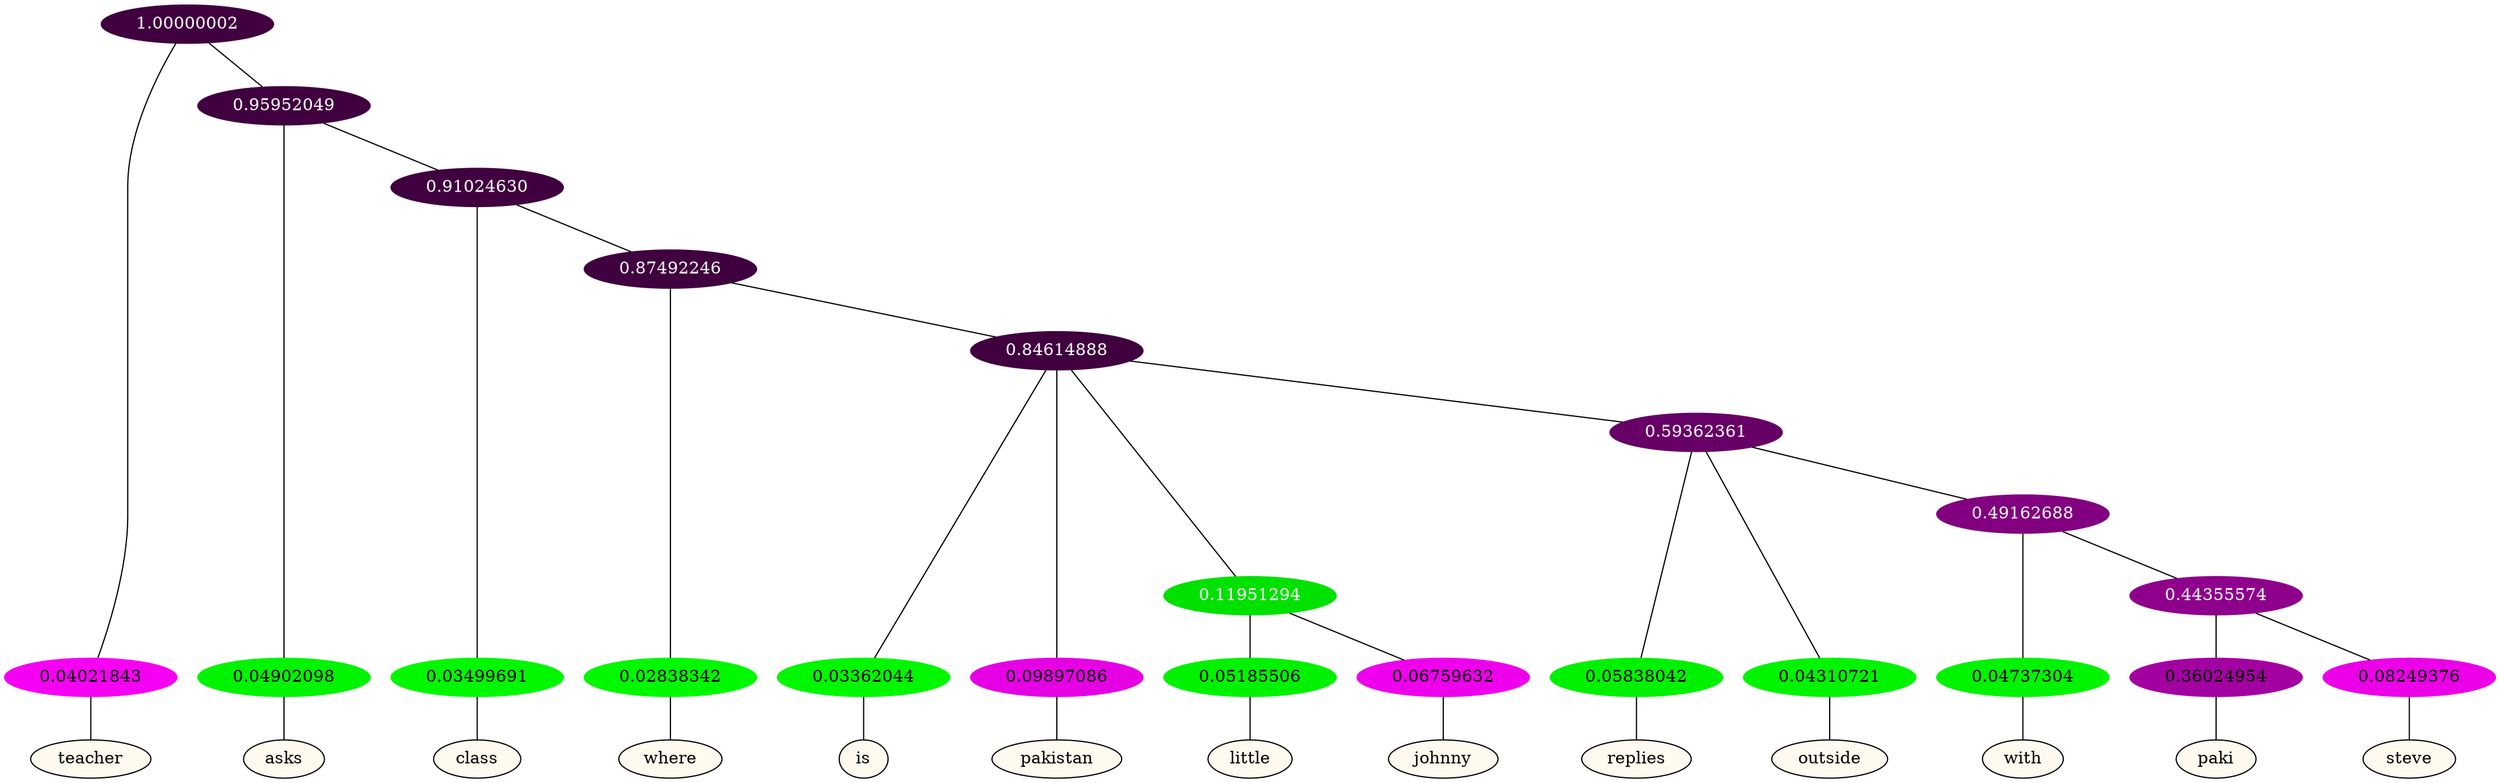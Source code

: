 graph {
	node [format=png height=0.15 nodesep=0.001 ordering=out overlap=prism overlap_scaling=0.01 ranksep=0.001 ratio=0.2 style=filled width=0.15]
	{
		rank=same
		a_w_1 [label=teacher color=black fillcolor=floralwhite style="filled,solid"]
		a_w_3 [label=asks color=black fillcolor=floralwhite style="filled,solid"]
		a_w_5 [label=class color=black fillcolor=floralwhite style="filled,solid"]
		a_w_7 [label=where color=black fillcolor=floralwhite style="filled,solid"]
		a_w_9 [label=is color=black fillcolor=floralwhite style="filled,solid"]
		a_w_10 [label=pakistan color=black fillcolor=floralwhite style="filled,solid"]
		a_w_13 [label=little color=black fillcolor=floralwhite style="filled,solid"]
		a_w_14 [label=johnny color=black fillcolor=floralwhite style="filled,solid"]
		a_w_15 [label=replies color=black fillcolor=floralwhite style="filled,solid"]
		a_w_16 [label=outside color=black fillcolor=floralwhite style="filled,solid"]
		a_w_18 [label=with color=black fillcolor=floralwhite style="filled,solid"]
		a_w_20 [label=paki color=black fillcolor=floralwhite style="filled,solid"]
		a_w_21 [label=steve color=black fillcolor=floralwhite style="filled,solid"]
	}
	a_n_1 -- a_w_1
	a_n_3 -- a_w_3
	a_n_5 -- a_w_5
	a_n_7 -- a_w_7
	a_n_9 -- a_w_9
	a_n_10 -- a_w_10
	a_n_13 -- a_w_13
	a_n_14 -- a_w_14
	a_n_15 -- a_w_15
	a_n_16 -- a_w_16
	a_n_18 -- a_w_18
	a_n_20 -- a_w_20
	a_n_21 -- a_w_21
	{
		rank=same
		a_n_1 [label=0.04021843 color="0.835 1.000 0.960" fontcolor=black]
		a_n_3 [label=0.04902098 color="0.334 1.000 0.951" fontcolor=black]
		a_n_5 [label=0.03499691 color="0.334 1.000 0.965" fontcolor=black]
		a_n_7 [label=0.02838342 color="0.334 1.000 0.972" fontcolor=black]
		a_n_9 [label=0.03362044 color="0.334 1.000 0.966" fontcolor=black]
		a_n_10 [label=0.09897086 color="0.835 1.000 0.901" fontcolor=black]
		a_n_13 [label=0.05185506 color="0.334 1.000 0.948" fontcolor=black]
		a_n_14 [label=0.06759632 color="0.835 1.000 0.932" fontcolor=black]
		a_n_15 [label=0.05838042 color="0.334 1.000 0.942" fontcolor=black]
		a_n_16 [label=0.04310721 color="0.334 1.000 0.957" fontcolor=black]
		a_n_18 [label=0.04737304 color="0.334 1.000 0.953" fontcolor=black]
		a_n_20 [label=0.36024954 color="0.835 1.000 0.640" fontcolor=black]
		a_n_21 [label=0.08249376 color="0.835 1.000 0.918" fontcolor=black]
	}
	a_n_0 [label=1.00000002 color="0.835 1.000 0.250" fontcolor=grey99]
	a_n_0 -- a_n_1
	a_n_2 [label=0.95952049 color="0.835 1.000 0.250" fontcolor=grey99]
	a_n_0 -- a_n_2
	a_n_2 -- a_n_3
	a_n_4 [label=0.91024630 color="0.835 1.000 0.250" fontcolor=grey99]
	a_n_2 -- a_n_4
	a_n_4 -- a_n_5
	a_n_6 [label=0.87492246 color="0.835 1.000 0.250" fontcolor=grey99]
	a_n_4 -- a_n_6
	a_n_6 -- a_n_7
	a_n_8 [label=0.84614888 color="0.835 1.000 0.250" fontcolor=grey99]
	a_n_6 -- a_n_8
	a_n_8 -- a_n_9
	a_n_8 -- a_n_10
	a_n_11 [label=0.11951294 color="0.334 1.000 0.880" fontcolor=grey99]
	a_n_8 -- a_n_11
	a_n_12 [label=0.59362361 color="0.835 1.000 0.406" fontcolor=grey99]
	a_n_8 -- a_n_12
	a_n_11 -- a_n_13
	a_n_11 -- a_n_14
	a_n_12 -- a_n_15
	a_n_12 -- a_n_16
	a_n_17 [label=0.49162688 color="0.835 1.000 0.508" fontcolor=grey99]
	a_n_12 -- a_n_17
	a_n_17 -- a_n_18
	a_n_19 [label=0.44355574 color="0.835 1.000 0.556" fontcolor=grey99]
	a_n_17 -- a_n_19
	a_n_19 -- a_n_20
	a_n_19 -- a_n_21
}
